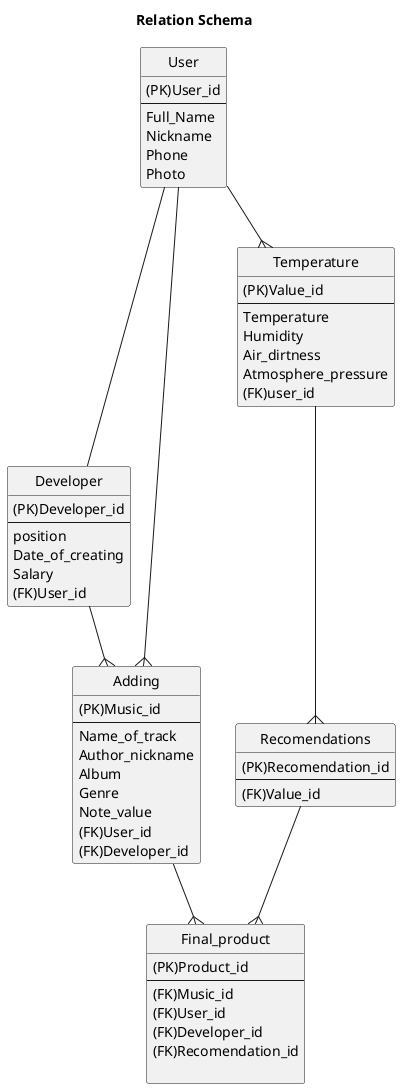 @startuml
title Relation Schema
hide circle
entity "User" as us {
  (PK)User_id
  --
  Full_Name
  Nickname
  Phone
  Photo
}

entity "Developer" as dev {
  (PK)Developer_id
  --
  position
  Date_of_creating
  Salary
  (FK)User_id
}

entity "Adding" as add {
  (PK)Music_id
  --
  Name_of_track
  Author_nickname
  Album
  Genre
  Note_value
  (FK)User_id
  (FK)Developer_id
}

entity "Temperature" as temp {
  (PK)Value_id
  --
  Temperature
  Humidity
  Air_dirtness
  Atmosphere_pressure
  (FK)user_id
}

entity "Recomendations" as rec {
  (PK)Recomendation_id
  --
  (FK)Value_id
}

entity "Final_product" as final {
  (PK)Product_id
  --
  (FK)Music_id
  (FK)User_id
  (FK)Developer_id
  (FK)Recomendation_id

}

us --- dev
us --{ add
us --{ temp
dev --{ add
temp --{rec
rec --{ final
add --{ final

@enduml
